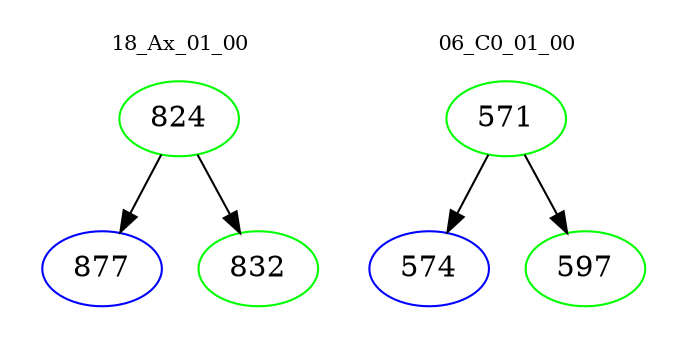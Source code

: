 digraph{
subgraph cluster_0 {
color = white
label = "18_Ax_01_00";
fontsize=10;
T0_824 [label="824", color="green"]
T0_824 -> T0_877 [color="black"]
T0_877 [label="877", color="blue"]
T0_824 -> T0_832 [color="black"]
T0_832 [label="832", color="green"]
}
subgraph cluster_1 {
color = white
label = "06_C0_01_00";
fontsize=10;
T1_571 [label="571", color="green"]
T1_571 -> T1_574 [color="black"]
T1_574 [label="574", color="blue"]
T1_571 -> T1_597 [color="black"]
T1_597 [label="597", color="green"]
}
}
